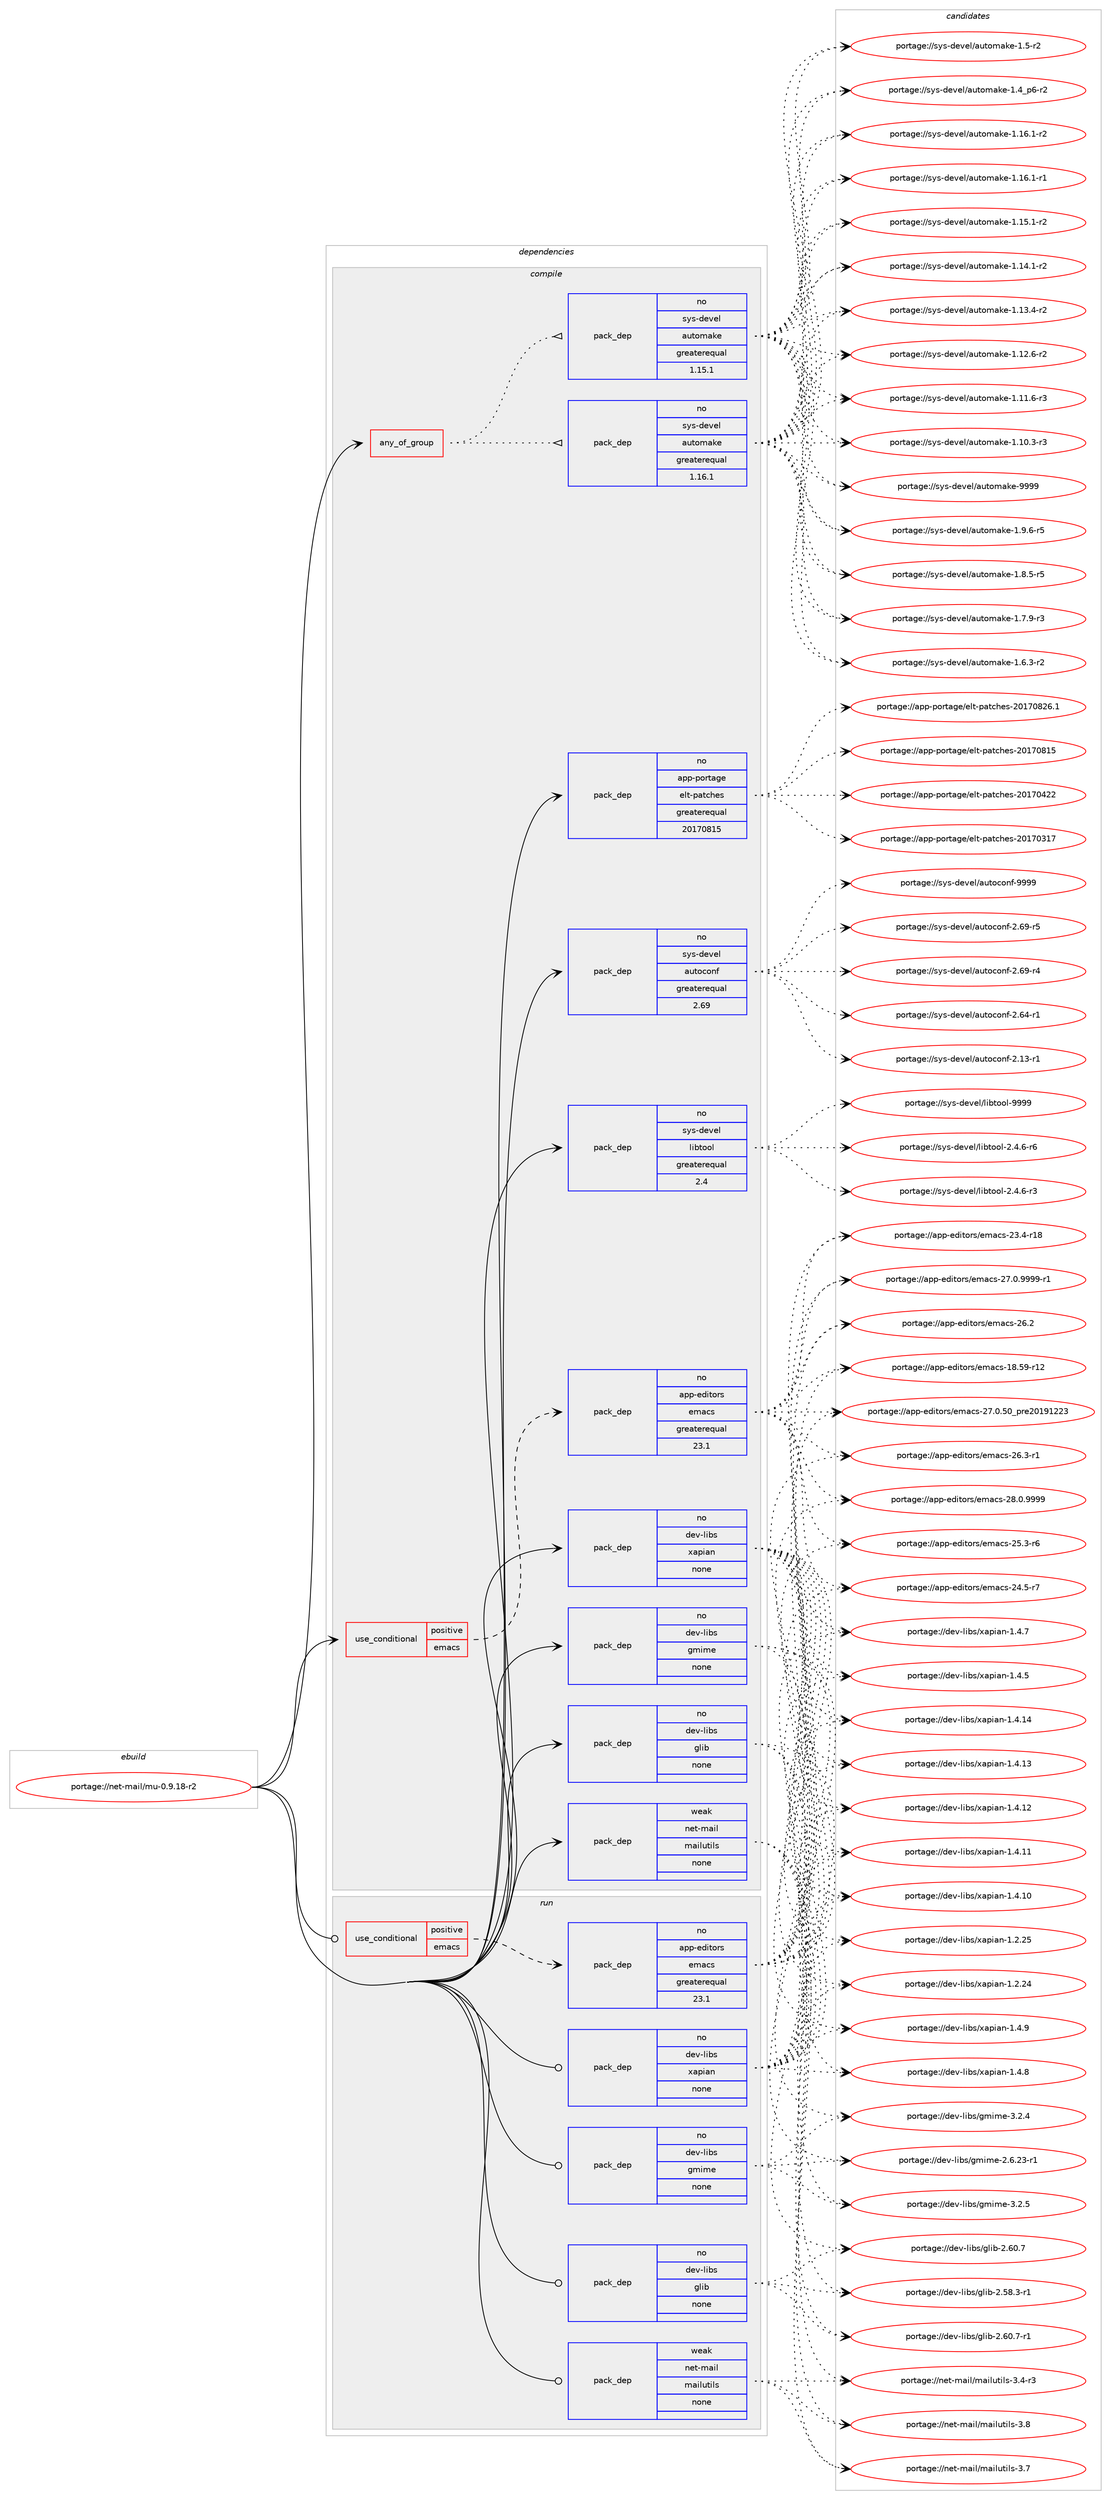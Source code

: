 digraph prolog {

# *************
# Graph options
# *************

newrank=true;
concentrate=true;
compound=true;
graph [rankdir=LR,fontname=Helvetica,fontsize=10,ranksep=1.5];#, ranksep=2.5, nodesep=0.2];
edge  [arrowhead=vee];
node  [fontname=Helvetica,fontsize=10];

# **********
# The ebuild
# **********

subgraph cluster_leftcol {
color=gray;
rank=same;
label=<<i>ebuild</i>>;
id [label="portage://net-mail/mu-0.9.18-r2", color=red, width=4, href="../net-mail/mu-0.9.18-r2.svg"];
}

# ****************
# The dependencies
# ****************

subgraph cluster_midcol {
color=gray;
label=<<i>dependencies</i>>;
subgraph cluster_compile {
fillcolor="#eeeeee";
style=filled;
label=<<i>compile</i>>;
subgraph any2167 {
dependency141212 [label=<<TABLE BORDER="0" CELLBORDER="1" CELLSPACING="0" CELLPADDING="4"><TR><TD CELLPADDING="10">any_of_group</TD></TR></TABLE>>, shape=none, color=red];subgraph pack110507 {
dependency141213 [label=<<TABLE BORDER="0" CELLBORDER="1" CELLSPACING="0" CELLPADDING="4" WIDTH="220"><TR><TD ROWSPAN="6" CELLPADDING="30">pack_dep</TD></TR><TR><TD WIDTH="110">no</TD></TR><TR><TD>sys-devel</TD></TR><TR><TD>automake</TD></TR><TR><TD>greaterequal</TD></TR><TR><TD>1.16.1</TD></TR></TABLE>>, shape=none, color=blue];
}
dependency141212:e -> dependency141213:w [weight=20,style="dotted",arrowhead="oinv"];
subgraph pack110508 {
dependency141214 [label=<<TABLE BORDER="0" CELLBORDER="1" CELLSPACING="0" CELLPADDING="4" WIDTH="220"><TR><TD ROWSPAN="6" CELLPADDING="30">pack_dep</TD></TR><TR><TD WIDTH="110">no</TD></TR><TR><TD>sys-devel</TD></TR><TR><TD>automake</TD></TR><TR><TD>greaterequal</TD></TR><TR><TD>1.15.1</TD></TR></TABLE>>, shape=none, color=blue];
}
dependency141212:e -> dependency141214:w [weight=20,style="dotted",arrowhead="oinv"];
}
id:e -> dependency141212:w [weight=20,style="solid",arrowhead="vee"];
subgraph cond28403 {
dependency141215 [label=<<TABLE BORDER="0" CELLBORDER="1" CELLSPACING="0" CELLPADDING="4"><TR><TD ROWSPAN="3" CELLPADDING="10">use_conditional</TD></TR><TR><TD>positive</TD></TR><TR><TD>emacs</TD></TR></TABLE>>, shape=none, color=red];
subgraph pack110509 {
dependency141216 [label=<<TABLE BORDER="0" CELLBORDER="1" CELLSPACING="0" CELLPADDING="4" WIDTH="220"><TR><TD ROWSPAN="6" CELLPADDING="30">pack_dep</TD></TR><TR><TD WIDTH="110">no</TD></TR><TR><TD>app-editors</TD></TR><TR><TD>emacs</TD></TR><TR><TD>greaterequal</TD></TR><TR><TD>23.1</TD></TR></TABLE>>, shape=none, color=blue];
}
dependency141215:e -> dependency141216:w [weight=20,style="dashed",arrowhead="vee"];
}
id:e -> dependency141215:w [weight=20,style="solid",arrowhead="vee"];
subgraph pack110510 {
dependency141217 [label=<<TABLE BORDER="0" CELLBORDER="1" CELLSPACING="0" CELLPADDING="4" WIDTH="220"><TR><TD ROWSPAN="6" CELLPADDING="30">pack_dep</TD></TR><TR><TD WIDTH="110">no</TD></TR><TR><TD>app-portage</TD></TR><TR><TD>elt-patches</TD></TR><TR><TD>greaterequal</TD></TR><TR><TD>20170815</TD></TR></TABLE>>, shape=none, color=blue];
}
id:e -> dependency141217:w [weight=20,style="solid",arrowhead="vee"];
subgraph pack110511 {
dependency141218 [label=<<TABLE BORDER="0" CELLBORDER="1" CELLSPACING="0" CELLPADDING="4" WIDTH="220"><TR><TD ROWSPAN="6" CELLPADDING="30">pack_dep</TD></TR><TR><TD WIDTH="110">no</TD></TR><TR><TD>dev-libs</TD></TR><TR><TD>glib</TD></TR><TR><TD>none</TD></TR><TR><TD></TD></TR></TABLE>>, shape=none, color=blue];
}
id:e -> dependency141218:w [weight=20,style="solid",arrowhead="vee"];
subgraph pack110512 {
dependency141219 [label=<<TABLE BORDER="0" CELLBORDER="1" CELLSPACING="0" CELLPADDING="4" WIDTH="220"><TR><TD ROWSPAN="6" CELLPADDING="30">pack_dep</TD></TR><TR><TD WIDTH="110">no</TD></TR><TR><TD>dev-libs</TD></TR><TR><TD>gmime</TD></TR><TR><TD>none</TD></TR><TR><TD></TD></TR></TABLE>>, shape=none, color=blue];
}
id:e -> dependency141219:w [weight=20,style="solid",arrowhead="vee"];
subgraph pack110513 {
dependency141220 [label=<<TABLE BORDER="0" CELLBORDER="1" CELLSPACING="0" CELLPADDING="4" WIDTH="220"><TR><TD ROWSPAN="6" CELLPADDING="30">pack_dep</TD></TR><TR><TD WIDTH="110">no</TD></TR><TR><TD>dev-libs</TD></TR><TR><TD>xapian</TD></TR><TR><TD>none</TD></TR><TR><TD></TD></TR></TABLE>>, shape=none, color=blue];
}
id:e -> dependency141220:w [weight=20,style="solid",arrowhead="vee"];
subgraph pack110514 {
dependency141221 [label=<<TABLE BORDER="0" CELLBORDER="1" CELLSPACING="0" CELLPADDING="4" WIDTH="220"><TR><TD ROWSPAN="6" CELLPADDING="30">pack_dep</TD></TR><TR><TD WIDTH="110">no</TD></TR><TR><TD>sys-devel</TD></TR><TR><TD>autoconf</TD></TR><TR><TD>greaterequal</TD></TR><TR><TD>2.69</TD></TR></TABLE>>, shape=none, color=blue];
}
id:e -> dependency141221:w [weight=20,style="solid",arrowhead="vee"];
subgraph pack110515 {
dependency141222 [label=<<TABLE BORDER="0" CELLBORDER="1" CELLSPACING="0" CELLPADDING="4" WIDTH="220"><TR><TD ROWSPAN="6" CELLPADDING="30">pack_dep</TD></TR><TR><TD WIDTH="110">no</TD></TR><TR><TD>sys-devel</TD></TR><TR><TD>libtool</TD></TR><TR><TD>greaterequal</TD></TR><TR><TD>2.4</TD></TR></TABLE>>, shape=none, color=blue];
}
id:e -> dependency141222:w [weight=20,style="solid",arrowhead="vee"];
subgraph pack110516 {
dependency141223 [label=<<TABLE BORDER="0" CELLBORDER="1" CELLSPACING="0" CELLPADDING="4" WIDTH="220"><TR><TD ROWSPAN="6" CELLPADDING="30">pack_dep</TD></TR><TR><TD WIDTH="110">weak</TD></TR><TR><TD>net-mail</TD></TR><TR><TD>mailutils</TD></TR><TR><TD>none</TD></TR><TR><TD></TD></TR></TABLE>>, shape=none, color=blue];
}
id:e -> dependency141223:w [weight=20,style="solid",arrowhead="vee"];
}
subgraph cluster_compileandrun {
fillcolor="#eeeeee";
style=filled;
label=<<i>compile and run</i>>;
}
subgraph cluster_run {
fillcolor="#eeeeee";
style=filled;
label=<<i>run</i>>;
subgraph cond28404 {
dependency141224 [label=<<TABLE BORDER="0" CELLBORDER="1" CELLSPACING="0" CELLPADDING="4"><TR><TD ROWSPAN="3" CELLPADDING="10">use_conditional</TD></TR><TR><TD>positive</TD></TR><TR><TD>emacs</TD></TR></TABLE>>, shape=none, color=red];
subgraph pack110517 {
dependency141225 [label=<<TABLE BORDER="0" CELLBORDER="1" CELLSPACING="0" CELLPADDING="4" WIDTH="220"><TR><TD ROWSPAN="6" CELLPADDING="30">pack_dep</TD></TR><TR><TD WIDTH="110">no</TD></TR><TR><TD>app-editors</TD></TR><TR><TD>emacs</TD></TR><TR><TD>greaterequal</TD></TR><TR><TD>23.1</TD></TR></TABLE>>, shape=none, color=blue];
}
dependency141224:e -> dependency141225:w [weight=20,style="dashed",arrowhead="vee"];
}
id:e -> dependency141224:w [weight=20,style="solid",arrowhead="odot"];
subgraph pack110518 {
dependency141226 [label=<<TABLE BORDER="0" CELLBORDER="1" CELLSPACING="0" CELLPADDING="4" WIDTH="220"><TR><TD ROWSPAN="6" CELLPADDING="30">pack_dep</TD></TR><TR><TD WIDTH="110">no</TD></TR><TR><TD>dev-libs</TD></TR><TR><TD>glib</TD></TR><TR><TD>none</TD></TR><TR><TD></TD></TR></TABLE>>, shape=none, color=blue];
}
id:e -> dependency141226:w [weight=20,style="solid",arrowhead="odot"];
subgraph pack110519 {
dependency141227 [label=<<TABLE BORDER="0" CELLBORDER="1" CELLSPACING="0" CELLPADDING="4" WIDTH="220"><TR><TD ROWSPAN="6" CELLPADDING="30">pack_dep</TD></TR><TR><TD WIDTH="110">no</TD></TR><TR><TD>dev-libs</TD></TR><TR><TD>gmime</TD></TR><TR><TD>none</TD></TR><TR><TD></TD></TR></TABLE>>, shape=none, color=blue];
}
id:e -> dependency141227:w [weight=20,style="solid",arrowhead="odot"];
subgraph pack110520 {
dependency141228 [label=<<TABLE BORDER="0" CELLBORDER="1" CELLSPACING="0" CELLPADDING="4" WIDTH="220"><TR><TD ROWSPAN="6" CELLPADDING="30">pack_dep</TD></TR><TR><TD WIDTH="110">no</TD></TR><TR><TD>dev-libs</TD></TR><TR><TD>xapian</TD></TR><TR><TD>none</TD></TR><TR><TD></TD></TR></TABLE>>, shape=none, color=blue];
}
id:e -> dependency141228:w [weight=20,style="solid",arrowhead="odot"];
subgraph pack110521 {
dependency141229 [label=<<TABLE BORDER="0" CELLBORDER="1" CELLSPACING="0" CELLPADDING="4" WIDTH="220"><TR><TD ROWSPAN="6" CELLPADDING="30">pack_dep</TD></TR><TR><TD WIDTH="110">weak</TD></TR><TR><TD>net-mail</TD></TR><TR><TD>mailutils</TD></TR><TR><TD>none</TD></TR><TR><TD></TD></TR></TABLE>>, shape=none, color=blue];
}
id:e -> dependency141229:w [weight=20,style="solid",arrowhead="odot"];
}
}

# **************
# The candidates
# **************

subgraph cluster_choices {
rank=same;
color=gray;
label=<<i>candidates</i>>;

subgraph choice110507 {
color=black;
nodesep=1;
choice115121115451001011181011084797117116111109971071014557575757 [label="portage://sys-devel/automake-9999", color=red, width=4,href="../sys-devel/automake-9999.svg"];
choice115121115451001011181011084797117116111109971071014549465746544511453 [label="portage://sys-devel/automake-1.9.6-r5", color=red, width=4,href="../sys-devel/automake-1.9.6-r5.svg"];
choice115121115451001011181011084797117116111109971071014549465646534511453 [label="portage://sys-devel/automake-1.8.5-r5", color=red, width=4,href="../sys-devel/automake-1.8.5-r5.svg"];
choice115121115451001011181011084797117116111109971071014549465546574511451 [label="portage://sys-devel/automake-1.7.9-r3", color=red, width=4,href="../sys-devel/automake-1.7.9-r3.svg"];
choice115121115451001011181011084797117116111109971071014549465446514511450 [label="portage://sys-devel/automake-1.6.3-r2", color=red, width=4,href="../sys-devel/automake-1.6.3-r2.svg"];
choice11512111545100101118101108479711711611110997107101454946534511450 [label="portage://sys-devel/automake-1.5-r2", color=red, width=4,href="../sys-devel/automake-1.5-r2.svg"];
choice115121115451001011181011084797117116111109971071014549465295112544511450 [label="portage://sys-devel/automake-1.4_p6-r2", color=red, width=4,href="../sys-devel/automake-1.4_p6-r2.svg"];
choice11512111545100101118101108479711711611110997107101454946495446494511450 [label="portage://sys-devel/automake-1.16.1-r2", color=red, width=4,href="../sys-devel/automake-1.16.1-r2.svg"];
choice11512111545100101118101108479711711611110997107101454946495446494511449 [label="portage://sys-devel/automake-1.16.1-r1", color=red, width=4,href="../sys-devel/automake-1.16.1-r1.svg"];
choice11512111545100101118101108479711711611110997107101454946495346494511450 [label="portage://sys-devel/automake-1.15.1-r2", color=red, width=4,href="../sys-devel/automake-1.15.1-r2.svg"];
choice11512111545100101118101108479711711611110997107101454946495246494511450 [label="portage://sys-devel/automake-1.14.1-r2", color=red, width=4,href="../sys-devel/automake-1.14.1-r2.svg"];
choice11512111545100101118101108479711711611110997107101454946495146524511450 [label="portage://sys-devel/automake-1.13.4-r2", color=red, width=4,href="../sys-devel/automake-1.13.4-r2.svg"];
choice11512111545100101118101108479711711611110997107101454946495046544511450 [label="portage://sys-devel/automake-1.12.6-r2", color=red, width=4,href="../sys-devel/automake-1.12.6-r2.svg"];
choice11512111545100101118101108479711711611110997107101454946494946544511451 [label="portage://sys-devel/automake-1.11.6-r3", color=red, width=4,href="../sys-devel/automake-1.11.6-r3.svg"];
choice11512111545100101118101108479711711611110997107101454946494846514511451 [label="portage://sys-devel/automake-1.10.3-r3", color=red, width=4,href="../sys-devel/automake-1.10.3-r3.svg"];
dependency141213:e -> choice115121115451001011181011084797117116111109971071014557575757:w [style=dotted,weight="100"];
dependency141213:e -> choice115121115451001011181011084797117116111109971071014549465746544511453:w [style=dotted,weight="100"];
dependency141213:e -> choice115121115451001011181011084797117116111109971071014549465646534511453:w [style=dotted,weight="100"];
dependency141213:e -> choice115121115451001011181011084797117116111109971071014549465546574511451:w [style=dotted,weight="100"];
dependency141213:e -> choice115121115451001011181011084797117116111109971071014549465446514511450:w [style=dotted,weight="100"];
dependency141213:e -> choice11512111545100101118101108479711711611110997107101454946534511450:w [style=dotted,weight="100"];
dependency141213:e -> choice115121115451001011181011084797117116111109971071014549465295112544511450:w [style=dotted,weight="100"];
dependency141213:e -> choice11512111545100101118101108479711711611110997107101454946495446494511450:w [style=dotted,weight="100"];
dependency141213:e -> choice11512111545100101118101108479711711611110997107101454946495446494511449:w [style=dotted,weight="100"];
dependency141213:e -> choice11512111545100101118101108479711711611110997107101454946495346494511450:w [style=dotted,weight="100"];
dependency141213:e -> choice11512111545100101118101108479711711611110997107101454946495246494511450:w [style=dotted,weight="100"];
dependency141213:e -> choice11512111545100101118101108479711711611110997107101454946495146524511450:w [style=dotted,weight="100"];
dependency141213:e -> choice11512111545100101118101108479711711611110997107101454946495046544511450:w [style=dotted,weight="100"];
dependency141213:e -> choice11512111545100101118101108479711711611110997107101454946494946544511451:w [style=dotted,weight="100"];
dependency141213:e -> choice11512111545100101118101108479711711611110997107101454946494846514511451:w [style=dotted,weight="100"];
}
subgraph choice110508 {
color=black;
nodesep=1;
choice115121115451001011181011084797117116111109971071014557575757 [label="portage://sys-devel/automake-9999", color=red, width=4,href="../sys-devel/automake-9999.svg"];
choice115121115451001011181011084797117116111109971071014549465746544511453 [label="portage://sys-devel/automake-1.9.6-r5", color=red, width=4,href="../sys-devel/automake-1.9.6-r5.svg"];
choice115121115451001011181011084797117116111109971071014549465646534511453 [label="portage://sys-devel/automake-1.8.5-r5", color=red, width=4,href="../sys-devel/automake-1.8.5-r5.svg"];
choice115121115451001011181011084797117116111109971071014549465546574511451 [label="portage://sys-devel/automake-1.7.9-r3", color=red, width=4,href="../sys-devel/automake-1.7.9-r3.svg"];
choice115121115451001011181011084797117116111109971071014549465446514511450 [label="portage://sys-devel/automake-1.6.3-r2", color=red, width=4,href="../sys-devel/automake-1.6.3-r2.svg"];
choice11512111545100101118101108479711711611110997107101454946534511450 [label="portage://sys-devel/automake-1.5-r2", color=red, width=4,href="../sys-devel/automake-1.5-r2.svg"];
choice115121115451001011181011084797117116111109971071014549465295112544511450 [label="portage://sys-devel/automake-1.4_p6-r2", color=red, width=4,href="../sys-devel/automake-1.4_p6-r2.svg"];
choice11512111545100101118101108479711711611110997107101454946495446494511450 [label="portage://sys-devel/automake-1.16.1-r2", color=red, width=4,href="../sys-devel/automake-1.16.1-r2.svg"];
choice11512111545100101118101108479711711611110997107101454946495446494511449 [label="portage://sys-devel/automake-1.16.1-r1", color=red, width=4,href="../sys-devel/automake-1.16.1-r1.svg"];
choice11512111545100101118101108479711711611110997107101454946495346494511450 [label="portage://sys-devel/automake-1.15.1-r2", color=red, width=4,href="../sys-devel/automake-1.15.1-r2.svg"];
choice11512111545100101118101108479711711611110997107101454946495246494511450 [label="portage://sys-devel/automake-1.14.1-r2", color=red, width=4,href="../sys-devel/automake-1.14.1-r2.svg"];
choice11512111545100101118101108479711711611110997107101454946495146524511450 [label="portage://sys-devel/automake-1.13.4-r2", color=red, width=4,href="../sys-devel/automake-1.13.4-r2.svg"];
choice11512111545100101118101108479711711611110997107101454946495046544511450 [label="portage://sys-devel/automake-1.12.6-r2", color=red, width=4,href="../sys-devel/automake-1.12.6-r2.svg"];
choice11512111545100101118101108479711711611110997107101454946494946544511451 [label="portage://sys-devel/automake-1.11.6-r3", color=red, width=4,href="../sys-devel/automake-1.11.6-r3.svg"];
choice11512111545100101118101108479711711611110997107101454946494846514511451 [label="portage://sys-devel/automake-1.10.3-r3", color=red, width=4,href="../sys-devel/automake-1.10.3-r3.svg"];
dependency141214:e -> choice115121115451001011181011084797117116111109971071014557575757:w [style=dotted,weight="100"];
dependency141214:e -> choice115121115451001011181011084797117116111109971071014549465746544511453:w [style=dotted,weight="100"];
dependency141214:e -> choice115121115451001011181011084797117116111109971071014549465646534511453:w [style=dotted,weight="100"];
dependency141214:e -> choice115121115451001011181011084797117116111109971071014549465546574511451:w [style=dotted,weight="100"];
dependency141214:e -> choice115121115451001011181011084797117116111109971071014549465446514511450:w [style=dotted,weight="100"];
dependency141214:e -> choice11512111545100101118101108479711711611110997107101454946534511450:w [style=dotted,weight="100"];
dependency141214:e -> choice115121115451001011181011084797117116111109971071014549465295112544511450:w [style=dotted,weight="100"];
dependency141214:e -> choice11512111545100101118101108479711711611110997107101454946495446494511450:w [style=dotted,weight="100"];
dependency141214:e -> choice11512111545100101118101108479711711611110997107101454946495446494511449:w [style=dotted,weight="100"];
dependency141214:e -> choice11512111545100101118101108479711711611110997107101454946495346494511450:w [style=dotted,weight="100"];
dependency141214:e -> choice11512111545100101118101108479711711611110997107101454946495246494511450:w [style=dotted,weight="100"];
dependency141214:e -> choice11512111545100101118101108479711711611110997107101454946495146524511450:w [style=dotted,weight="100"];
dependency141214:e -> choice11512111545100101118101108479711711611110997107101454946495046544511450:w [style=dotted,weight="100"];
dependency141214:e -> choice11512111545100101118101108479711711611110997107101454946494946544511451:w [style=dotted,weight="100"];
dependency141214:e -> choice11512111545100101118101108479711711611110997107101454946494846514511451:w [style=dotted,weight="100"];
}
subgraph choice110509 {
color=black;
nodesep=1;
choice971121124510110010511611111411547101109979911545505646484657575757 [label="portage://app-editors/emacs-28.0.9999", color=red, width=4,href="../app-editors/emacs-28.0.9999.svg"];
choice9711211245101100105116111114115471011099799115455055464846575757574511449 [label="portage://app-editors/emacs-27.0.9999-r1", color=red, width=4,href="../app-editors/emacs-27.0.9999-r1.svg"];
choice97112112451011001051161111141154710110997991154550554648465348951121141015048495749505051 [label="portage://app-editors/emacs-27.0.50_pre20191223", color=red, width=4,href="../app-editors/emacs-27.0.50_pre20191223.svg"];
choice971121124510110010511611111411547101109979911545505446514511449 [label="portage://app-editors/emacs-26.3-r1", color=red, width=4,href="../app-editors/emacs-26.3-r1.svg"];
choice97112112451011001051161111141154710110997991154550544650 [label="portage://app-editors/emacs-26.2", color=red, width=4,href="../app-editors/emacs-26.2.svg"];
choice971121124510110010511611111411547101109979911545505346514511454 [label="portage://app-editors/emacs-25.3-r6", color=red, width=4,href="../app-editors/emacs-25.3-r6.svg"];
choice971121124510110010511611111411547101109979911545505246534511455 [label="portage://app-editors/emacs-24.5-r7", color=red, width=4,href="../app-editors/emacs-24.5-r7.svg"];
choice97112112451011001051161111141154710110997991154550514652451144956 [label="portage://app-editors/emacs-23.4-r18", color=red, width=4,href="../app-editors/emacs-23.4-r18.svg"];
choice9711211245101100105116111114115471011099799115454956465357451144950 [label="portage://app-editors/emacs-18.59-r12", color=red, width=4,href="../app-editors/emacs-18.59-r12.svg"];
dependency141216:e -> choice971121124510110010511611111411547101109979911545505646484657575757:w [style=dotted,weight="100"];
dependency141216:e -> choice9711211245101100105116111114115471011099799115455055464846575757574511449:w [style=dotted,weight="100"];
dependency141216:e -> choice97112112451011001051161111141154710110997991154550554648465348951121141015048495749505051:w [style=dotted,weight="100"];
dependency141216:e -> choice971121124510110010511611111411547101109979911545505446514511449:w [style=dotted,weight="100"];
dependency141216:e -> choice97112112451011001051161111141154710110997991154550544650:w [style=dotted,weight="100"];
dependency141216:e -> choice971121124510110010511611111411547101109979911545505346514511454:w [style=dotted,weight="100"];
dependency141216:e -> choice971121124510110010511611111411547101109979911545505246534511455:w [style=dotted,weight="100"];
dependency141216:e -> choice97112112451011001051161111141154710110997991154550514652451144956:w [style=dotted,weight="100"];
dependency141216:e -> choice9711211245101100105116111114115471011099799115454956465357451144950:w [style=dotted,weight="100"];
}
subgraph choice110510 {
color=black;
nodesep=1;
choice971121124511211111411697103101471011081164511297116991041011154550484955485650544649 [label="portage://app-portage/elt-patches-20170826.1", color=red, width=4,href="../app-portage/elt-patches-20170826.1.svg"];
choice97112112451121111141169710310147101108116451129711699104101115455048495548564953 [label="portage://app-portage/elt-patches-20170815", color=red, width=4,href="../app-portage/elt-patches-20170815.svg"];
choice97112112451121111141169710310147101108116451129711699104101115455048495548525050 [label="portage://app-portage/elt-patches-20170422", color=red, width=4,href="../app-portage/elt-patches-20170422.svg"];
choice97112112451121111141169710310147101108116451129711699104101115455048495548514955 [label="portage://app-portage/elt-patches-20170317", color=red, width=4,href="../app-portage/elt-patches-20170317.svg"];
dependency141217:e -> choice971121124511211111411697103101471011081164511297116991041011154550484955485650544649:w [style=dotted,weight="100"];
dependency141217:e -> choice97112112451121111141169710310147101108116451129711699104101115455048495548564953:w [style=dotted,weight="100"];
dependency141217:e -> choice97112112451121111141169710310147101108116451129711699104101115455048495548525050:w [style=dotted,weight="100"];
dependency141217:e -> choice97112112451121111141169710310147101108116451129711699104101115455048495548514955:w [style=dotted,weight="100"];
}
subgraph choice110511 {
color=black;
nodesep=1;
choice10010111845108105981154710310810598455046544846554511449 [label="portage://dev-libs/glib-2.60.7-r1", color=red, width=4,href="../dev-libs/glib-2.60.7-r1.svg"];
choice1001011184510810598115471031081059845504654484655 [label="portage://dev-libs/glib-2.60.7", color=red, width=4,href="../dev-libs/glib-2.60.7.svg"];
choice10010111845108105981154710310810598455046535646514511449 [label="portage://dev-libs/glib-2.58.3-r1", color=red, width=4,href="../dev-libs/glib-2.58.3-r1.svg"];
dependency141218:e -> choice10010111845108105981154710310810598455046544846554511449:w [style=dotted,weight="100"];
dependency141218:e -> choice1001011184510810598115471031081059845504654484655:w [style=dotted,weight="100"];
dependency141218:e -> choice10010111845108105981154710310810598455046535646514511449:w [style=dotted,weight="100"];
}
subgraph choice110512 {
color=black;
nodesep=1;
choice100101118451081059811547103109105109101455146504653 [label="portage://dev-libs/gmime-3.2.5", color=red, width=4,href="../dev-libs/gmime-3.2.5.svg"];
choice100101118451081059811547103109105109101455146504652 [label="portage://dev-libs/gmime-3.2.4", color=red, width=4,href="../dev-libs/gmime-3.2.4.svg"];
choice100101118451081059811547103109105109101455046544650514511449 [label="portage://dev-libs/gmime-2.6.23-r1", color=red, width=4,href="../dev-libs/gmime-2.6.23-r1.svg"];
dependency141219:e -> choice100101118451081059811547103109105109101455146504653:w [style=dotted,weight="100"];
dependency141219:e -> choice100101118451081059811547103109105109101455146504652:w [style=dotted,weight="100"];
dependency141219:e -> choice100101118451081059811547103109105109101455046544650514511449:w [style=dotted,weight="100"];
}
subgraph choice110513 {
color=black;
nodesep=1;
choice1001011184510810598115471209711210597110454946524657 [label="portage://dev-libs/xapian-1.4.9", color=red, width=4,href="../dev-libs/xapian-1.4.9.svg"];
choice1001011184510810598115471209711210597110454946524656 [label="portage://dev-libs/xapian-1.4.8", color=red, width=4,href="../dev-libs/xapian-1.4.8.svg"];
choice1001011184510810598115471209711210597110454946524655 [label="portage://dev-libs/xapian-1.4.7", color=red, width=4,href="../dev-libs/xapian-1.4.7.svg"];
choice1001011184510810598115471209711210597110454946524653 [label="portage://dev-libs/xapian-1.4.5", color=red, width=4,href="../dev-libs/xapian-1.4.5.svg"];
choice100101118451081059811547120971121059711045494652464952 [label="portage://dev-libs/xapian-1.4.14", color=red, width=4,href="../dev-libs/xapian-1.4.14.svg"];
choice100101118451081059811547120971121059711045494652464951 [label="portage://dev-libs/xapian-1.4.13", color=red, width=4,href="../dev-libs/xapian-1.4.13.svg"];
choice100101118451081059811547120971121059711045494652464950 [label="portage://dev-libs/xapian-1.4.12", color=red, width=4,href="../dev-libs/xapian-1.4.12.svg"];
choice100101118451081059811547120971121059711045494652464949 [label="portage://dev-libs/xapian-1.4.11", color=red, width=4,href="../dev-libs/xapian-1.4.11.svg"];
choice100101118451081059811547120971121059711045494652464948 [label="portage://dev-libs/xapian-1.4.10", color=red, width=4,href="../dev-libs/xapian-1.4.10.svg"];
choice100101118451081059811547120971121059711045494650465053 [label="portage://dev-libs/xapian-1.2.25", color=red, width=4,href="../dev-libs/xapian-1.2.25.svg"];
choice100101118451081059811547120971121059711045494650465052 [label="portage://dev-libs/xapian-1.2.24", color=red, width=4,href="../dev-libs/xapian-1.2.24.svg"];
dependency141220:e -> choice1001011184510810598115471209711210597110454946524657:w [style=dotted,weight="100"];
dependency141220:e -> choice1001011184510810598115471209711210597110454946524656:w [style=dotted,weight="100"];
dependency141220:e -> choice1001011184510810598115471209711210597110454946524655:w [style=dotted,weight="100"];
dependency141220:e -> choice1001011184510810598115471209711210597110454946524653:w [style=dotted,weight="100"];
dependency141220:e -> choice100101118451081059811547120971121059711045494652464952:w [style=dotted,weight="100"];
dependency141220:e -> choice100101118451081059811547120971121059711045494652464951:w [style=dotted,weight="100"];
dependency141220:e -> choice100101118451081059811547120971121059711045494652464950:w [style=dotted,weight="100"];
dependency141220:e -> choice100101118451081059811547120971121059711045494652464949:w [style=dotted,weight="100"];
dependency141220:e -> choice100101118451081059811547120971121059711045494652464948:w [style=dotted,weight="100"];
dependency141220:e -> choice100101118451081059811547120971121059711045494650465053:w [style=dotted,weight="100"];
dependency141220:e -> choice100101118451081059811547120971121059711045494650465052:w [style=dotted,weight="100"];
}
subgraph choice110514 {
color=black;
nodesep=1;
choice115121115451001011181011084797117116111991111101024557575757 [label="portage://sys-devel/autoconf-9999", color=red, width=4,href="../sys-devel/autoconf-9999.svg"];
choice1151211154510010111810110847971171161119911111010245504654574511453 [label="portage://sys-devel/autoconf-2.69-r5", color=red, width=4,href="../sys-devel/autoconf-2.69-r5.svg"];
choice1151211154510010111810110847971171161119911111010245504654574511452 [label="portage://sys-devel/autoconf-2.69-r4", color=red, width=4,href="../sys-devel/autoconf-2.69-r4.svg"];
choice1151211154510010111810110847971171161119911111010245504654524511449 [label="portage://sys-devel/autoconf-2.64-r1", color=red, width=4,href="../sys-devel/autoconf-2.64-r1.svg"];
choice1151211154510010111810110847971171161119911111010245504649514511449 [label="portage://sys-devel/autoconf-2.13-r1", color=red, width=4,href="../sys-devel/autoconf-2.13-r1.svg"];
dependency141221:e -> choice115121115451001011181011084797117116111991111101024557575757:w [style=dotted,weight="100"];
dependency141221:e -> choice1151211154510010111810110847971171161119911111010245504654574511453:w [style=dotted,weight="100"];
dependency141221:e -> choice1151211154510010111810110847971171161119911111010245504654574511452:w [style=dotted,weight="100"];
dependency141221:e -> choice1151211154510010111810110847971171161119911111010245504654524511449:w [style=dotted,weight="100"];
dependency141221:e -> choice1151211154510010111810110847971171161119911111010245504649514511449:w [style=dotted,weight="100"];
}
subgraph choice110515 {
color=black;
nodesep=1;
choice1151211154510010111810110847108105981161111111084557575757 [label="portage://sys-devel/libtool-9999", color=red, width=4,href="../sys-devel/libtool-9999.svg"];
choice1151211154510010111810110847108105981161111111084550465246544511454 [label="portage://sys-devel/libtool-2.4.6-r6", color=red, width=4,href="../sys-devel/libtool-2.4.6-r6.svg"];
choice1151211154510010111810110847108105981161111111084550465246544511451 [label="portage://sys-devel/libtool-2.4.6-r3", color=red, width=4,href="../sys-devel/libtool-2.4.6-r3.svg"];
dependency141222:e -> choice1151211154510010111810110847108105981161111111084557575757:w [style=dotted,weight="100"];
dependency141222:e -> choice1151211154510010111810110847108105981161111111084550465246544511454:w [style=dotted,weight="100"];
dependency141222:e -> choice1151211154510010111810110847108105981161111111084550465246544511451:w [style=dotted,weight="100"];
}
subgraph choice110516 {
color=black;
nodesep=1;
choice1101011164510997105108471099710510811711610510811545514656 [label="portage://net-mail/mailutils-3.8", color=red, width=4,href="../net-mail/mailutils-3.8.svg"];
choice1101011164510997105108471099710510811711610510811545514655 [label="portage://net-mail/mailutils-3.7", color=red, width=4,href="../net-mail/mailutils-3.7.svg"];
choice11010111645109971051084710997105108117116105108115455146524511451 [label="portage://net-mail/mailutils-3.4-r3", color=red, width=4,href="../net-mail/mailutils-3.4-r3.svg"];
dependency141223:e -> choice1101011164510997105108471099710510811711610510811545514656:w [style=dotted,weight="100"];
dependency141223:e -> choice1101011164510997105108471099710510811711610510811545514655:w [style=dotted,weight="100"];
dependency141223:e -> choice11010111645109971051084710997105108117116105108115455146524511451:w [style=dotted,weight="100"];
}
subgraph choice110517 {
color=black;
nodesep=1;
choice971121124510110010511611111411547101109979911545505646484657575757 [label="portage://app-editors/emacs-28.0.9999", color=red, width=4,href="../app-editors/emacs-28.0.9999.svg"];
choice9711211245101100105116111114115471011099799115455055464846575757574511449 [label="portage://app-editors/emacs-27.0.9999-r1", color=red, width=4,href="../app-editors/emacs-27.0.9999-r1.svg"];
choice97112112451011001051161111141154710110997991154550554648465348951121141015048495749505051 [label="portage://app-editors/emacs-27.0.50_pre20191223", color=red, width=4,href="../app-editors/emacs-27.0.50_pre20191223.svg"];
choice971121124510110010511611111411547101109979911545505446514511449 [label="portage://app-editors/emacs-26.3-r1", color=red, width=4,href="../app-editors/emacs-26.3-r1.svg"];
choice97112112451011001051161111141154710110997991154550544650 [label="portage://app-editors/emacs-26.2", color=red, width=4,href="../app-editors/emacs-26.2.svg"];
choice971121124510110010511611111411547101109979911545505346514511454 [label="portage://app-editors/emacs-25.3-r6", color=red, width=4,href="../app-editors/emacs-25.3-r6.svg"];
choice971121124510110010511611111411547101109979911545505246534511455 [label="portage://app-editors/emacs-24.5-r7", color=red, width=4,href="../app-editors/emacs-24.5-r7.svg"];
choice97112112451011001051161111141154710110997991154550514652451144956 [label="portage://app-editors/emacs-23.4-r18", color=red, width=4,href="../app-editors/emacs-23.4-r18.svg"];
choice9711211245101100105116111114115471011099799115454956465357451144950 [label="portage://app-editors/emacs-18.59-r12", color=red, width=4,href="../app-editors/emacs-18.59-r12.svg"];
dependency141225:e -> choice971121124510110010511611111411547101109979911545505646484657575757:w [style=dotted,weight="100"];
dependency141225:e -> choice9711211245101100105116111114115471011099799115455055464846575757574511449:w [style=dotted,weight="100"];
dependency141225:e -> choice97112112451011001051161111141154710110997991154550554648465348951121141015048495749505051:w [style=dotted,weight="100"];
dependency141225:e -> choice971121124510110010511611111411547101109979911545505446514511449:w [style=dotted,weight="100"];
dependency141225:e -> choice97112112451011001051161111141154710110997991154550544650:w [style=dotted,weight="100"];
dependency141225:e -> choice971121124510110010511611111411547101109979911545505346514511454:w [style=dotted,weight="100"];
dependency141225:e -> choice971121124510110010511611111411547101109979911545505246534511455:w [style=dotted,weight="100"];
dependency141225:e -> choice97112112451011001051161111141154710110997991154550514652451144956:w [style=dotted,weight="100"];
dependency141225:e -> choice9711211245101100105116111114115471011099799115454956465357451144950:w [style=dotted,weight="100"];
}
subgraph choice110518 {
color=black;
nodesep=1;
choice10010111845108105981154710310810598455046544846554511449 [label="portage://dev-libs/glib-2.60.7-r1", color=red, width=4,href="../dev-libs/glib-2.60.7-r1.svg"];
choice1001011184510810598115471031081059845504654484655 [label="portage://dev-libs/glib-2.60.7", color=red, width=4,href="../dev-libs/glib-2.60.7.svg"];
choice10010111845108105981154710310810598455046535646514511449 [label="portage://dev-libs/glib-2.58.3-r1", color=red, width=4,href="../dev-libs/glib-2.58.3-r1.svg"];
dependency141226:e -> choice10010111845108105981154710310810598455046544846554511449:w [style=dotted,weight="100"];
dependency141226:e -> choice1001011184510810598115471031081059845504654484655:w [style=dotted,weight="100"];
dependency141226:e -> choice10010111845108105981154710310810598455046535646514511449:w [style=dotted,weight="100"];
}
subgraph choice110519 {
color=black;
nodesep=1;
choice100101118451081059811547103109105109101455146504653 [label="portage://dev-libs/gmime-3.2.5", color=red, width=4,href="../dev-libs/gmime-3.2.5.svg"];
choice100101118451081059811547103109105109101455146504652 [label="portage://dev-libs/gmime-3.2.4", color=red, width=4,href="../dev-libs/gmime-3.2.4.svg"];
choice100101118451081059811547103109105109101455046544650514511449 [label="portage://dev-libs/gmime-2.6.23-r1", color=red, width=4,href="../dev-libs/gmime-2.6.23-r1.svg"];
dependency141227:e -> choice100101118451081059811547103109105109101455146504653:w [style=dotted,weight="100"];
dependency141227:e -> choice100101118451081059811547103109105109101455146504652:w [style=dotted,weight="100"];
dependency141227:e -> choice100101118451081059811547103109105109101455046544650514511449:w [style=dotted,weight="100"];
}
subgraph choice110520 {
color=black;
nodesep=1;
choice1001011184510810598115471209711210597110454946524657 [label="portage://dev-libs/xapian-1.4.9", color=red, width=4,href="../dev-libs/xapian-1.4.9.svg"];
choice1001011184510810598115471209711210597110454946524656 [label="portage://dev-libs/xapian-1.4.8", color=red, width=4,href="../dev-libs/xapian-1.4.8.svg"];
choice1001011184510810598115471209711210597110454946524655 [label="portage://dev-libs/xapian-1.4.7", color=red, width=4,href="../dev-libs/xapian-1.4.7.svg"];
choice1001011184510810598115471209711210597110454946524653 [label="portage://dev-libs/xapian-1.4.5", color=red, width=4,href="../dev-libs/xapian-1.4.5.svg"];
choice100101118451081059811547120971121059711045494652464952 [label="portage://dev-libs/xapian-1.4.14", color=red, width=4,href="../dev-libs/xapian-1.4.14.svg"];
choice100101118451081059811547120971121059711045494652464951 [label="portage://dev-libs/xapian-1.4.13", color=red, width=4,href="../dev-libs/xapian-1.4.13.svg"];
choice100101118451081059811547120971121059711045494652464950 [label="portage://dev-libs/xapian-1.4.12", color=red, width=4,href="../dev-libs/xapian-1.4.12.svg"];
choice100101118451081059811547120971121059711045494652464949 [label="portage://dev-libs/xapian-1.4.11", color=red, width=4,href="../dev-libs/xapian-1.4.11.svg"];
choice100101118451081059811547120971121059711045494652464948 [label="portage://dev-libs/xapian-1.4.10", color=red, width=4,href="../dev-libs/xapian-1.4.10.svg"];
choice100101118451081059811547120971121059711045494650465053 [label="portage://dev-libs/xapian-1.2.25", color=red, width=4,href="../dev-libs/xapian-1.2.25.svg"];
choice100101118451081059811547120971121059711045494650465052 [label="portage://dev-libs/xapian-1.2.24", color=red, width=4,href="../dev-libs/xapian-1.2.24.svg"];
dependency141228:e -> choice1001011184510810598115471209711210597110454946524657:w [style=dotted,weight="100"];
dependency141228:e -> choice1001011184510810598115471209711210597110454946524656:w [style=dotted,weight="100"];
dependency141228:e -> choice1001011184510810598115471209711210597110454946524655:w [style=dotted,weight="100"];
dependency141228:e -> choice1001011184510810598115471209711210597110454946524653:w [style=dotted,weight="100"];
dependency141228:e -> choice100101118451081059811547120971121059711045494652464952:w [style=dotted,weight="100"];
dependency141228:e -> choice100101118451081059811547120971121059711045494652464951:w [style=dotted,weight="100"];
dependency141228:e -> choice100101118451081059811547120971121059711045494652464950:w [style=dotted,weight="100"];
dependency141228:e -> choice100101118451081059811547120971121059711045494652464949:w [style=dotted,weight="100"];
dependency141228:e -> choice100101118451081059811547120971121059711045494652464948:w [style=dotted,weight="100"];
dependency141228:e -> choice100101118451081059811547120971121059711045494650465053:w [style=dotted,weight="100"];
dependency141228:e -> choice100101118451081059811547120971121059711045494650465052:w [style=dotted,weight="100"];
}
subgraph choice110521 {
color=black;
nodesep=1;
choice1101011164510997105108471099710510811711610510811545514656 [label="portage://net-mail/mailutils-3.8", color=red, width=4,href="../net-mail/mailutils-3.8.svg"];
choice1101011164510997105108471099710510811711610510811545514655 [label="portage://net-mail/mailutils-3.7", color=red, width=4,href="../net-mail/mailutils-3.7.svg"];
choice11010111645109971051084710997105108117116105108115455146524511451 [label="portage://net-mail/mailutils-3.4-r3", color=red, width=4,href="../net-mail/mailutils-3.4-r3.svg"];
dependency141229:e -> choice1101011164510997105108471099710510811711610510811545514656:w [style=dotted,weight="100"];
dependency141229:e -> choice1101011164510997105108471099710510811711610510811545514655:w [style=dotted,weight="100"];
dependency141229:e -> choice11010111645109971051084710997105108117116105108115455146524511451:w [style=dotted,weight="100"];
}
}

}
